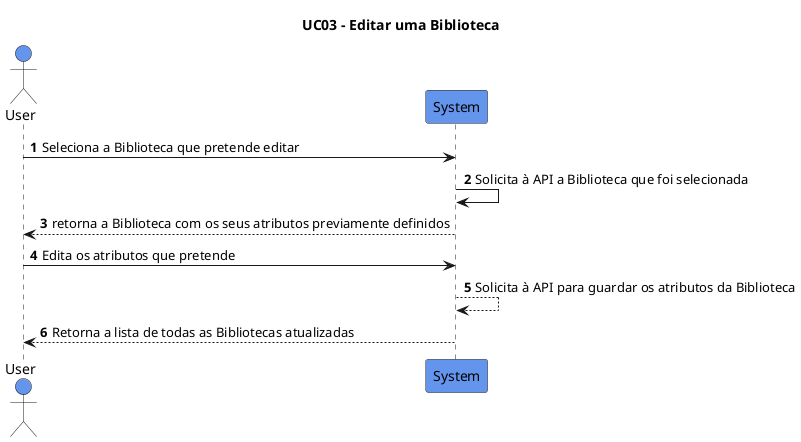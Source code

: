 @startuml
'https://plantuml.com/sequence-diagram

title UC03 - Editar uma Biblioteca
autonumber

actor User as User #6495ED
participant System as System #6495ED

User -> System: Seleciona a Biblioteca que pretende editar
System -> System: Solicita à API a Biblioteca que foi selecionada
System --> User: retorna a Biblioteca com os seus atributos previamente definidos
User-> System: Edita os atributos que pretende
System --> System: Solicita à API para guardar os atributos da Biblioteca
System --> User: Retorna a lista de todas as Bibliotecas atualizadas


@enduml
